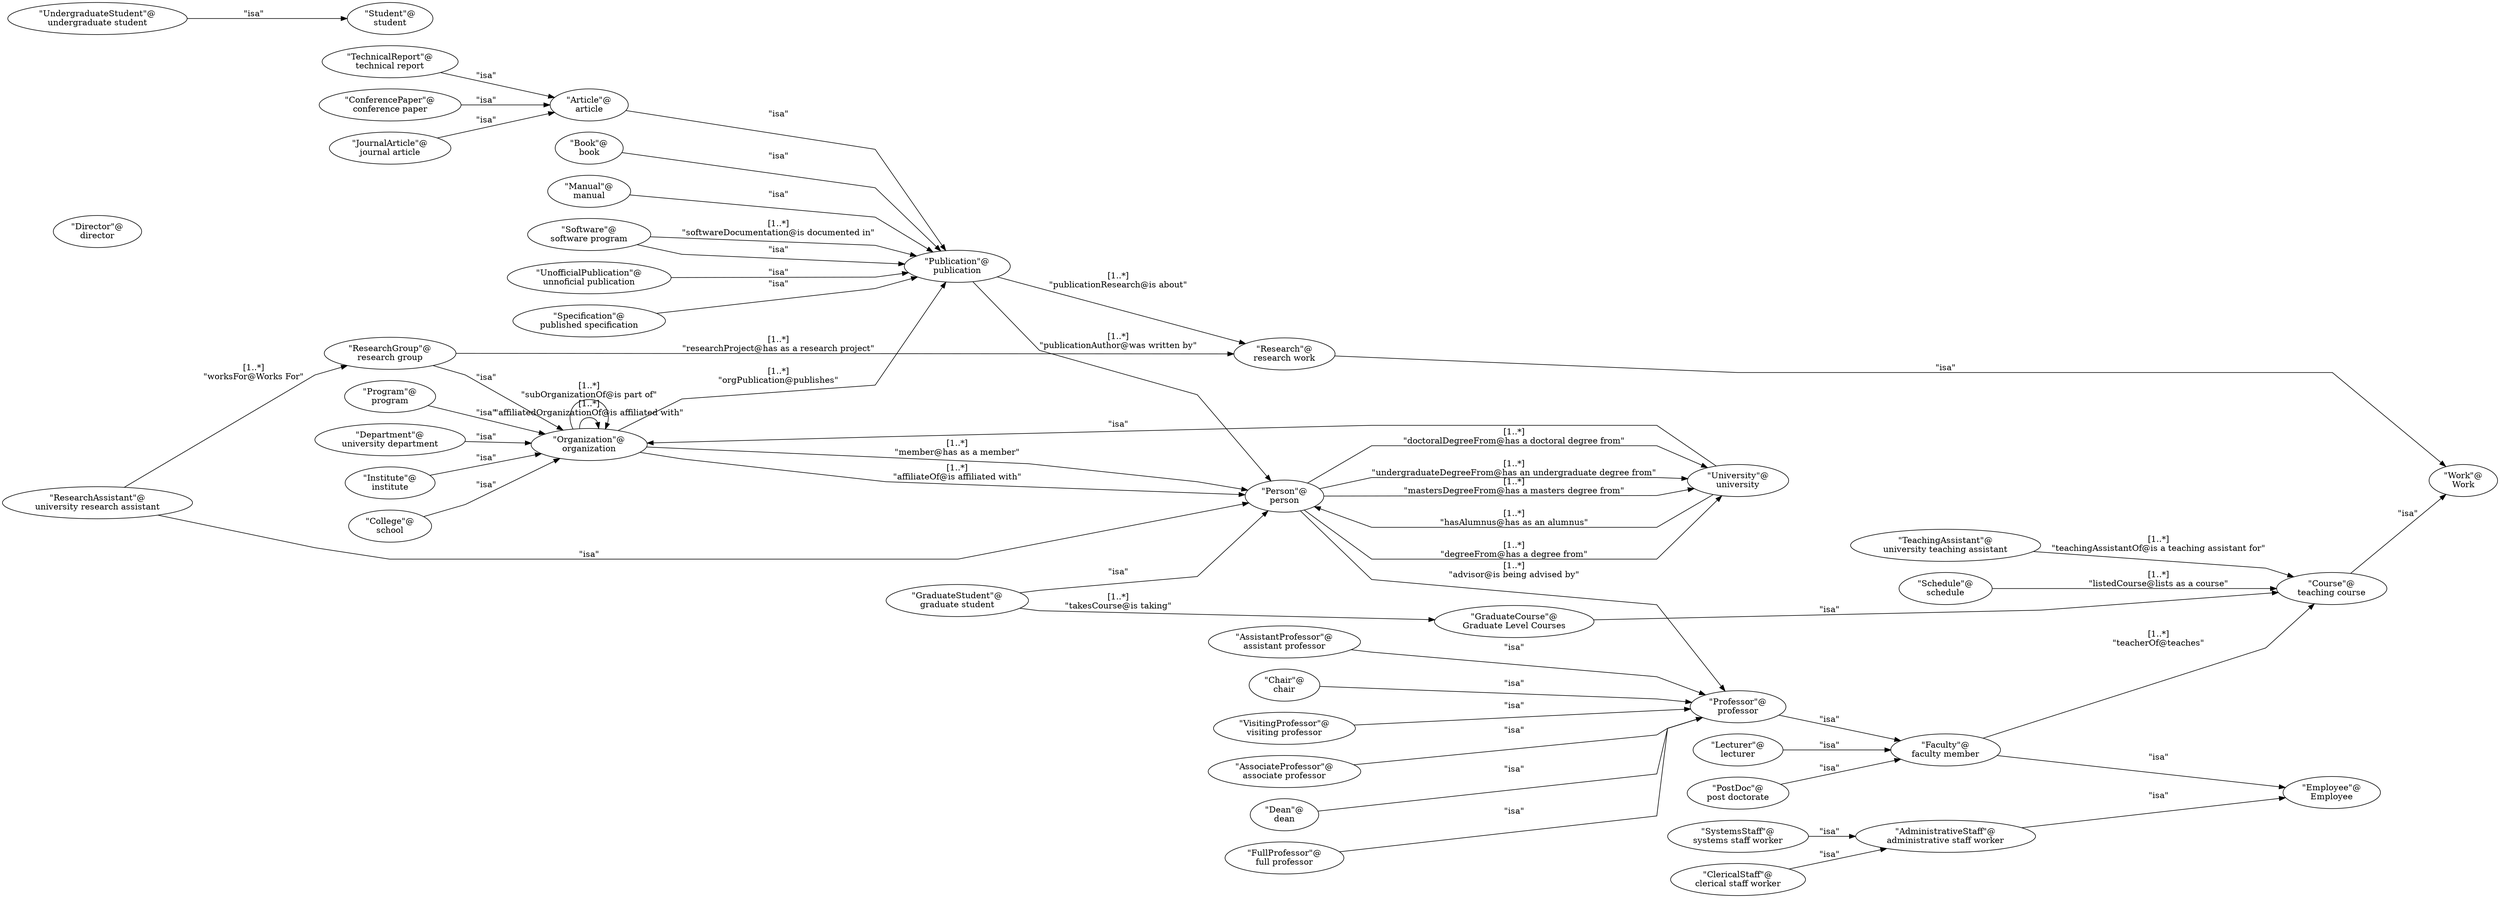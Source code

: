 digraph G {
  splines=polyline;
  rankdir=LR;
  "ResearchAssistant" [ label="\"ResearchAssistant\"@
university research assistant" shape="ellipse" ];
  "AdministrativeStaff" [ label="\"AdministrativeStaff\"@
administrative staff worker" shape="ellipse" ];
  "Book" [ label="\"Book\"@
book" shape="ellipse" ];
  "Director" [ label="\"Director\"@
director" shape="ellipse" ];
  "SystemsStaff" [ label="\"SystemsStaff\"@
systems staff worker" shape="ellipse" ];
  "College" [ label="\"College\"@
school" shape="ellipse" ];
  "TeachingAssistant" [ label="\"TeachingAssistant\"@
university teaching assistant" shape="ellipse" ];
  "Student" [ label="\"Student\"@
student" shape="ellipse" ];
  "Publication" [ label="\"Publication\"@
publication" shape="ellipse" ];
  "GraduateCourse" [ label="\"GraduateCourse\"@
Graduate Level Courses" shape="ellipse" ];
  "Faculty" [ label="\"Faculty\"@
faculty member" shape="ellipse" ];
  "Dean" [ label="\"Dean\"@
dean" shape="ellipse" ];
  "FullProfessor" [ label="\"FullProfessor\"@
full professor" shape="ellipse" ];
  "Lecturer" [ label="\"Lecturer\"@
lecturer" shape="ellipse" ];
  "Program" [ label="\"Program\"@
program" shape="ellipse" ];
  "Manual" [ label="\"Manual\"@
manual" shape="ellipse" ];
  "TechnicalReport" [ label="\"TechnicalReport\"@
technical report" shape="ellipse" ];
  "JournalArticle" [ label="\"JournalArticle\"@
journal article" shape="ellipse" ];
  "Department" [ label="\"Department\"@
university department" shape="ellipse" ];
  "GraduateStudent" [ label="\"GraduateStudent\"@
graduate student" shape="ellipse" ];
  "Course" [ label="\"Course\"@
teaching course" shape="ellipse" ];
  "Institute" [ label="\"Institute\"@
institute" shape="ellipse" ];
  "Professor" [ label="\"Professor\"@
professor" shape="ellipse" ];
  "UndergraduateStudent" [ label="\"UndergraduateStudent\"@
undergraduate student" shape="ellipse" ];
  "ResearchGroup" [ label="\"ResearchGroup\"@
research group" shape="ellipse" ];
  "AssistantProfessor" [ label="\"AssistantProfessor\"@
assistant professor" shape="ellipse" ];
  "Work" [ label="\"Work\"@
Work" shape="ellipse" ];
  "Software" [ label="\"Software\"@
software program" shape="ellipse" ];
  "Chair" [ label="\"Chair\"@
chair" shape="ellipse" ];
  "ClericalStaff" [ label="\"ClericalStaff\"@
clerical staff worker" shape="ellipse" ];
  "Organization" [ label="\"Organization\"@
organization" shape="ellipse" ];
  "VisitingProfessor" [ label="\"VisitingProfessor\"@
visiting professor" shape="ellipse" ];
  "Employee" [ label="\"Employee\"@
Employee" shape="ellipse" ];
  "AssociateProfessor" [ label="\"AssociateProfessor\"@
associate professor" shape="ellipse" ];
  "Article" [ label="\"Article\"@
article" shape="ellipse" ];
  "University" [ label="\"University\"@
university" shape="ellipse" ];
  "UnofficialPublication" [ label="\"UnofficialPublication\"@
unnoficial publication" shape="ellipse" ];
  "Research" [ label="\"Research\"@
research work" shape="ellipse" ];
  "Specification" [ label="\"Specification\"@
published specification" shape="ellipse" ];
  "Schedule" [ label="\"Schedule\"@
schedule" shape="ellipse" ];
  "ConferencePaper" [ label="\"ConferencePaper\"@
conference paper" shape="ellipse" ];
  "PostDoc" [ label="\"PostDoc\"@
post doctorate" shape="ellipse" ];
  "Person" [ label="\"Person\"@
person" shape="ellipse" ];
  "Dean" -> "Professor" [ label="\"isa\"" ];
  "ResearchAssistant" -> "Person" [ label="\"isa\"" ];
  "Research" -> "Work" [ label="\"isa\"" ];
  "Article" -> "Publication" [ label="\"isa\"" ];
  "PostDoc" -> "Faculty" [ label="\"isa\"" ];
  "JournalArticle" -> "Article" [ label="\"isa\"" ];
  "Manual" -> "Publication" [ label="\"isa\"" ];
  "University" -> "Organization" [ label="\"isa\"" ];
  "GraduateStudent" -> "Person" [ label="\"isa\"" ];
  "SystemsStaff" -> "AdministrativeStaff" [ label="\"isa\"" ];
  "FullProfessor" -> "Professor" [ label="\"isa\"" ];
  "Department" -> "Organization" [ label="\"isa\"" ];
  "Professor" -> "Faculty" [ label="\"isa\"" ];
  "UnofficialPublication" -> "Publication" [ label="\"isa\"" ];
  "Faculty" -> "Employee" [ label="\"isa\"" ];
  "VisitingProfessor" -> "Professor" [ label="\"isa\"" ];
  "UndergraduateStudent" -> "Student" [ label="\"isa\"" ];
  "Program" -> "Organization" [ label="\"isa\"" ];
  "AssistantProfessor" -> "Professor" [ label="\"isa\"" ];
  "Chair" -> "Professor" [ label="\"isa\"" ];
  "TechnicalReport" -> "Article" [ label="\"isa\"" ];
  "Lecturer" -> "Faculty" [ label="\"isa\"" ];
  "AssociateProfessor" -> "Professor" [ label="\"isa\"" ];
  "Institute" -> "Organization" [ label="\"isa\"" ];
  "GraduateCourse" -> "Course" [ label="\"isa\"" ];
  "ResearchGroup" -> "Organization" [ label="\"isa\"" ];
  "College" -> "Organization" [ label="\"isa\"" ];
  "Software" -> "Publication" [ label="\"isa\"" ];
  "Book" -> "Publication" [ label="\"isa\"" ];
  "ConferencePaper" -> "Article" [ label="\"isa\"" ];
  "Course" -> "Work" [ label="\"isa\"" ];
  "AdministrativeStaff" -> "Employee" [ label="\"isa\"" ];
  "ClericalStaff" -> "AdministrativeStaff" [ label="\"isa\"" ];
  "Specification" -> "Publication" [ label="\"isa\"" ];
  "Person" -> "Professor" [ label="[1..*]
\"advisor@is being advised by\"" ];
  "Organization" -> "Person" [ label="[1..*]
\"affiliateOf@is affiliated with\"" ];
  "Organization" -> "Organization" [ label="[1..*]
\"affiliatedOrganizationOf@is affiliated with\"" ];
  "Person" -> "University" [ label="[1..*]
\"degreeFrom@has a degree from\"" ];
  "Person" -> "University" [ label="[1..*]
\"doctoralDegreeFrom@has a doctoral degree from\"" ];
  "University" -> "Person" [ label="[1..*]
\"hasAlumnus@has as an alumnus\"" ];
  "Schedule" -> "Course" [ label="[1..*]
\"listedCourse@lists as a course\"" ];
  "Person" -> "University" [ label="[1..*]
\"mastersDegreeFrom@has a masters degree from\"" ];
  "Organization" -> "Person" [ label="[1..*]
\"member@has as a member\"" ];
  "Organization" -> "Publication" [ label="[1..*]
\"orgPublication@publishes\"" ];
  "Publication" -> "Person" [ label="[1..*]
\"publicationAuthor@was written by\"" ];
  "Publication" -> "Research" [ label="[1..*]
\"publicationResearch@is about\"" ];
  "ResearchGroup" -> "Research" [ label="[1..*]
\"researchProject@has as a research project\"" ];
  "Software" -> "Publication" [ label="[1..*]
\"softwareDocumentation@is documented in\"" ];
  "Organization" -> "Organization" [ label="[1..*]
\"subOrganizationOf@is part of\"" ];
  "Faculty" -> "Course" [ label="[1..*]
\"teacherOf@teaches\"" ];
  "TeachingAssistant" -> "Course" [ label="[1..*]
\"teachingAssistantOf@is a teaching assistant for\"" ];
  "Person" -> "University" [ label="[1..*]
\"undergraduateDegreeFrom@has an undergraduate degree from\"" ];
  "ResearchAssistant" -> "ResearchGroup" [ label="[1..*]
\"worksFor@Works For\"" ];
  "GraduateStudent" -> "GraduateCourse" [ label="[1..*]
\"takesCourse@is taking\"" ];
}
